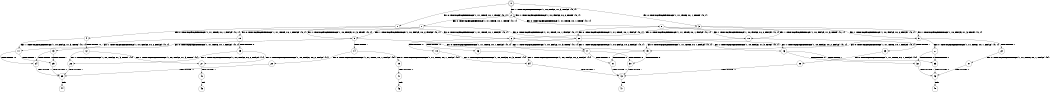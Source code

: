 digraph BCG {
size = "7, 10.5";
center = TRUE;
node [shape = circle];
0 [peripheries = 2];
0 -> 1 [label = "EX !0 !ATOMIC_EXCH_BRANCH (1, +1, TRUE, +0, 1, TRUE) !{0, 1}"];
0 -> 2 [label = "EX !1 !ATOMIC_EXCH_BRANCH (1, +0, FALSE, +1, 3, FALSE) !{0, 1}"];
0 -> 3 [label = "EX !0 !ATOMIC_EXCH_BRANCH (1, +1, TRUE, +0, 1, TRUE) !{0, 1}"];
1 -> 4 [label = "EX !0 !ATOMIC_EXCH_BRANCH (1, +1, TRUE, +0, 1, FALSE) !{0, 1}"];
1 -> 5 [label = "EX !1 !ATOMIC_EXCH_BRANCH (1, +0, FALSE, +1, 3, TRUE) !{0, 1}"];
1 -> 6 [label = "EX !0 !ATOMIC_EXCH_BRANCH (1, +1, TRUE, +0, 1, FALSE) !{0, 1}"];
2 -> 2 [label = "EX !1 !ATOMIC_EXCH_BRANCH (1, +0, FALSE, +0, 2, TRUE) !{0, 1}"];
2 -> 7 [label = "EX !0 !ATOMIC_EXCH_BRANCH (1, +1, TRUE, +0, 1, TRUE) !{0, 1}"];
2 -> 8 [label = "EX !0 !ATOMIC_EXCH_BRANCH (1, +1, TRUE, +0, 1, TRUE) !{0, 1}"];
3 -> 9 [label = "EX !1 !ATOMIC_EXCH_BRANCH (1, +0, FALSE, +1, 3, TRUE) !{0, 1}"];
3 -> 6 [label = "EX !0 !ATOMIC_EXCH_BRANCH (1, +1, TRUE, +0, 1, FALSE) !{0, 1}"];
3 -> 10 [label = "EX !1 !ATOMIC_EXCH_BRANCH (1, +0, FALSE, +1, 3, TRUE) !{0, 1}"];
4 -> 11 [label = "EX !1 !ATOMIC_EXCH_BRANCH (1, +0, FALSE, +1, 3, TRUE) !{0, 1}"];
4 -> 12 [label = "TERMINATE !0"];
5 -> 13 [label = "EX !0 !ATOMIC_EXCH_BRANCH (1, +1, TRUE, +0, 1, FALSE) !{0, 1}"];
5 -> 14 [label = "TERMINATE !1"];
5 -> 15 [label = "EX !0 !ATOMIC_EXCH_BRANCH (1, +1, TRUE, +0, 1, FALSE) !{0, 1}"];
6 -> 16 [label = "EX !1 !ATOMIC_EXCH_BRANCH (1, +0, FALSE, +1, 3, TRUE) !{0, 1}"];
6 -> 17 [label = "EX !1 !ATOMIC_EXCH_BRANCH (1, +0, FALSE, +1, 3, TRUE) !{0, 1}"];
6 -> 18 [label = "TERMINATE !0"];
7 -> 19 [label = "EX !0 !ATOMIC_EXCH_BRANCH (1, +1, TRUE, +0, 1, FALSE) !{0, 1}"];
7 -> 5 [label = "EX !1 !ATOMIC_EXCH_BRANCH (1, +0, FALSE, +0, 2, FALSE) !{0, 1}"];
7 -> 20 [label = "EX !0 !ATOMIC_EXCH_BRANCH (1, +1, TRUE, +0, 1, FALSE) !{0, 1}"];
8 -> 9 [label = "EX !1 !ATOMIC_EXCH_BRANCH (1, +0, FALSE, +0, 2, FALSE) !{0, 1}"];
8 -> 20 [label = "EX !0 !ATOMIC_EXCH_BRANCH (1, +1, TRUE, +0, 1, FALSE) !{0, 1}"];
8 -> 10 [label = "EX !1 !ATOMIC_EXCH_BRANCH (1, +0, FALSE, +0, 2, FALSE) !{0, 1}"];
9 -> 21 [label = "EX !0 !ATOMIC_EXCH_BRANCH (1, +1, TRUE, +0, 1, FALSE) !{0, 1}"];
9 -> 22 [label = "TERMINATE !1"];
9 -> 15 [label = "EX !0 !ATOMIC_EXCH_BRANCH (1, +1, TRUE, +0, 1, FALSE) !{0, 1}"];
10 -> 15 [label = "EX !0 !ATOMIC_EXCH_BRANCH (1, +1, TRUE, +0, 1, FALSE) !{0, 1}"];
10 -> 23 [label = "TERMINATE !1"];
11 -> 24 [label = "TERMINATE !0"];
11 -> 25 [label = "TERMINATE !1"];
12 -> 26 [label = "EX !1 !ATOMIC_EXCH_BRANCH (1, +0, FALSE, +1, 3, TRUE) !{1}"];
12 -> 27 [label = "EX !1 !ATOMIC_EXCH_BRANCH (1, +0, FALSE, +1, 3, TRUE) !{1}"];
13 -> 24 [label = "TERMINATE !0"];
13 -> 25 [label = "TERMINATE !1"];
14 -> 28 [label = "EX !0 !ATOMIC_EXCH_BRANCH (1, +1, TRUE, +0, 1, FALSE) !{0}"];
14 -> 29 [label = "EX !0 !ATOMIC_EXCH_BRANCH (1, +1, TRUE, +0, 1, FALSE) !{0}"];
15 -> 30 [label = "TERMINATE !0"];
15 -> 31 [label = "TERMINATE !1"];
16 -> 32 [label = "TERMINATE !0"];
16 -> 33 [label = "TERMINATE !1"];
17 -> 30 [label = "TERMINATE !0"];
17 -> 31 [label = "TERMINATE !1"];
18 -> 34 [label = "EX !1 !ATOMIC_EXCH_BRANCH (1, +0, FALSE, +1, 3, TRUE) !{1}"];
19 -> 11 [label = "EX !1 !ATOMIC_EXCH_BRANCH (1, +0, FALSE, +0, 2, FALSE) !{0, 1}"];
19 -> 35 [label = "TERMINATE !0"];
20 -> 16 [label = "EX !1 !ATOMIC_EXCH_BRANCH (1, +0, FALSE, +0, 2, FALSE) !{0, 1}"];
20 -> 17 [label = "EX !1 !ATOMIC_EXCH_BRANCH (1, +0, FALSE, +0, 2, FALSE) !{0, 1}"];
20 -> 36 [label = "TERMINATE !0"];
21 -> 32 [label = "TERMINATE !0"];
21 -> 33 [label = "TERMINATE !1"];
22 -> 37 [label = "EX !0 !ATOMIC_EXCH_BRANCH (1, +1, TRUE, +0, 1, FALSE) !{0}"];
23 -> 38 [label = "EX !0 !ATOMIC_EXCH_BRANCH (1, +1, TRUE, +0, 1, FALSE) !{0}"];
24 -> 39 [label = "TERMINATE !1"];
25 -> 39 [label = "TERMINATE !0"];
26 -> 39 [label = "TERMINATE !1"];
27 -> 40 [label = "TERMINATE !1"];
28 -> 39 [label = "TERMINATE !0"];
29 -> 41 [label = "TERMINATE !0"];
30 -> 42 [label = "TERMINATE !1"];
31 -> 42 [label = "TERMINATE !0"];
32 -> 43 [label = "TERMINATE !1"];
33 -> 43 [label = "TERMINATE !0"];
34 -> 42 [label = "TERMINATE !1"];
35 -> 26 [label = "EX !1 !ATOMIC_EXCH_BRANCH (1, +0, FALSE, +0, 2, FALSE) !{1}"];
35 -> 27 [label = "EX !1 !ATOMIC_EXCH_BRANCH (1, +0, FALSE, +0, 2, FALSE) !{1}"];
36 -> 34 [label = "EX !1 !ATOMIC_EXCH_BRANCH (1, +0, FALSE, +0, 2, FALSE) !{1}"];
37 -> 43 [label = "TERMINATE !0"];
38 -> 42 [label = "TERMINATE !0"];
39 -> 44 [label = "exit"];
40 -> 45 [label = "exit"];
41 -> 46 [label = "exit"];
42 -> 47 [label = "exit"];
43 -> 48 [label = "exit"];
}
